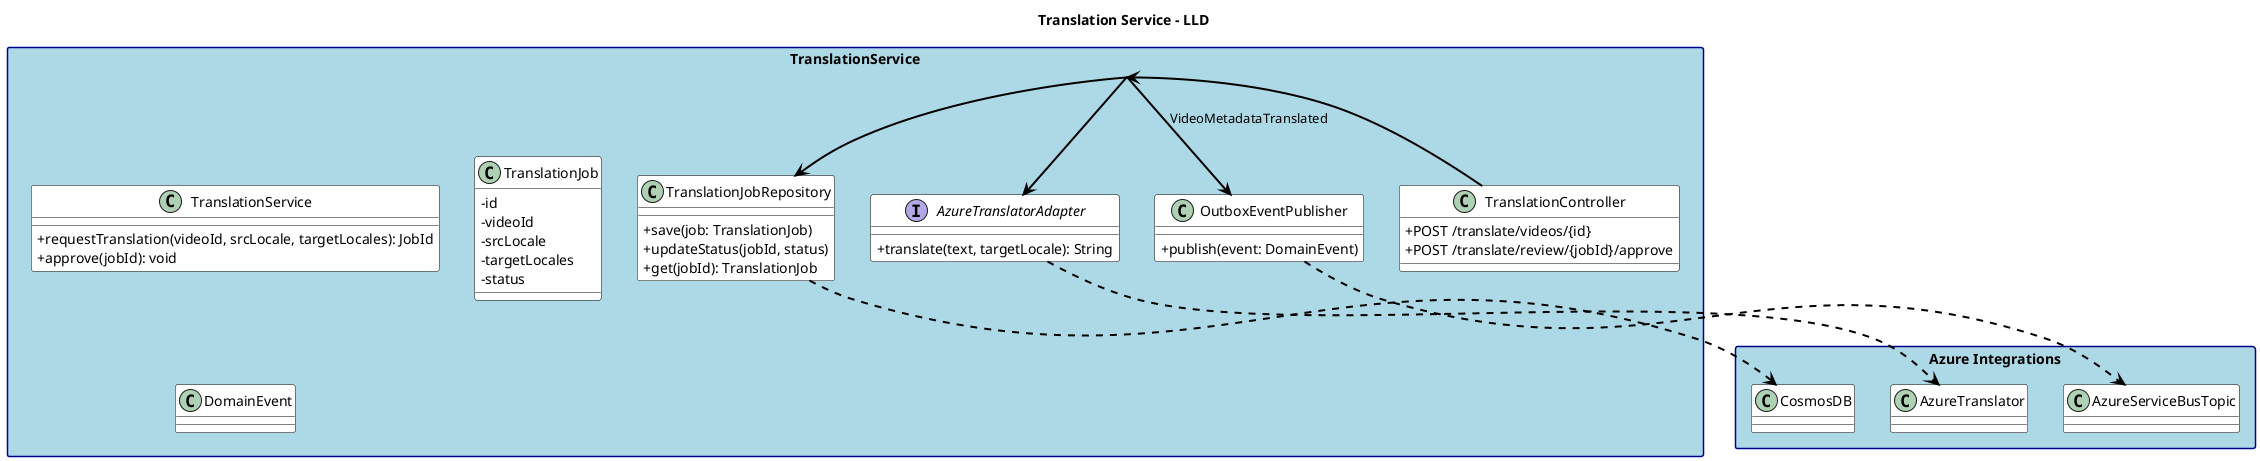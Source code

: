 @startuml
title Translation Service - LLD

skinparam shadowing false
skinparam packageStyle rectangle
skinparam classAttributeIconSize 0
skinparam fontName "Helvetica"
skinparam titleFontName "Helvetica"
skinparam legendFontName "Helvetica"
skinparam noteFontName "Helvetica"
skinparam backgroundColor white
skinparam packageBackgroundColor lightblue
skinparam packageBorderColor darkblue
skinparam classBackgroundColor white
skinparam classBorderColor black
skinparam interfaceBackgroundColor lightgreen
skinparam interfaceBorderColor black
skinparam enumBackgroundColor lightyellow
skinparam enumBorderColor black
skinparam arrowColor black
skinparam arrowThickness 2


package "TranslationService" {
class TranslationController {
+POST /translate/videos/{id}
+POST /translate/review/{jobId}/approve
}

class TranslationService {
+requestTranslation(videoId, srcLocale, targetLocales): JobId
+approve(jobId): void
}

class TranslationJobRepository {
+save(job: TranslationJob)
+updateStatus(jobId, status)
+get(jobId): TranslationJob
}

class TranslationJob {
-id
-videoId
-srcLocale
-targetLocales
-status
}
interface AzureTranslatorAdapter {
+translate(text, targetLocale): String
}

class OutboxEventPublisher {
+publish(event: DomainEvent)
}
class DomainEvent {}
}

package "Azure Integrations" {
class CosmosDB
class AzureTranslator
class AzureServiceBusTopic
}

TranslationController --> TranslationService
TranslationService --> TranslationJobRepository
TranslationService --> AzureTranslatorAdapter
TranslationJobRepository ..> CosmosDB
AzureTranslatorAdapter ..> AzureTranslator
TranslationService --> OutboxEventPublisher : "VideoMetadataTranslated"
OutboxEventPublisher ..> AzureServiceBusTopic

@enduml
